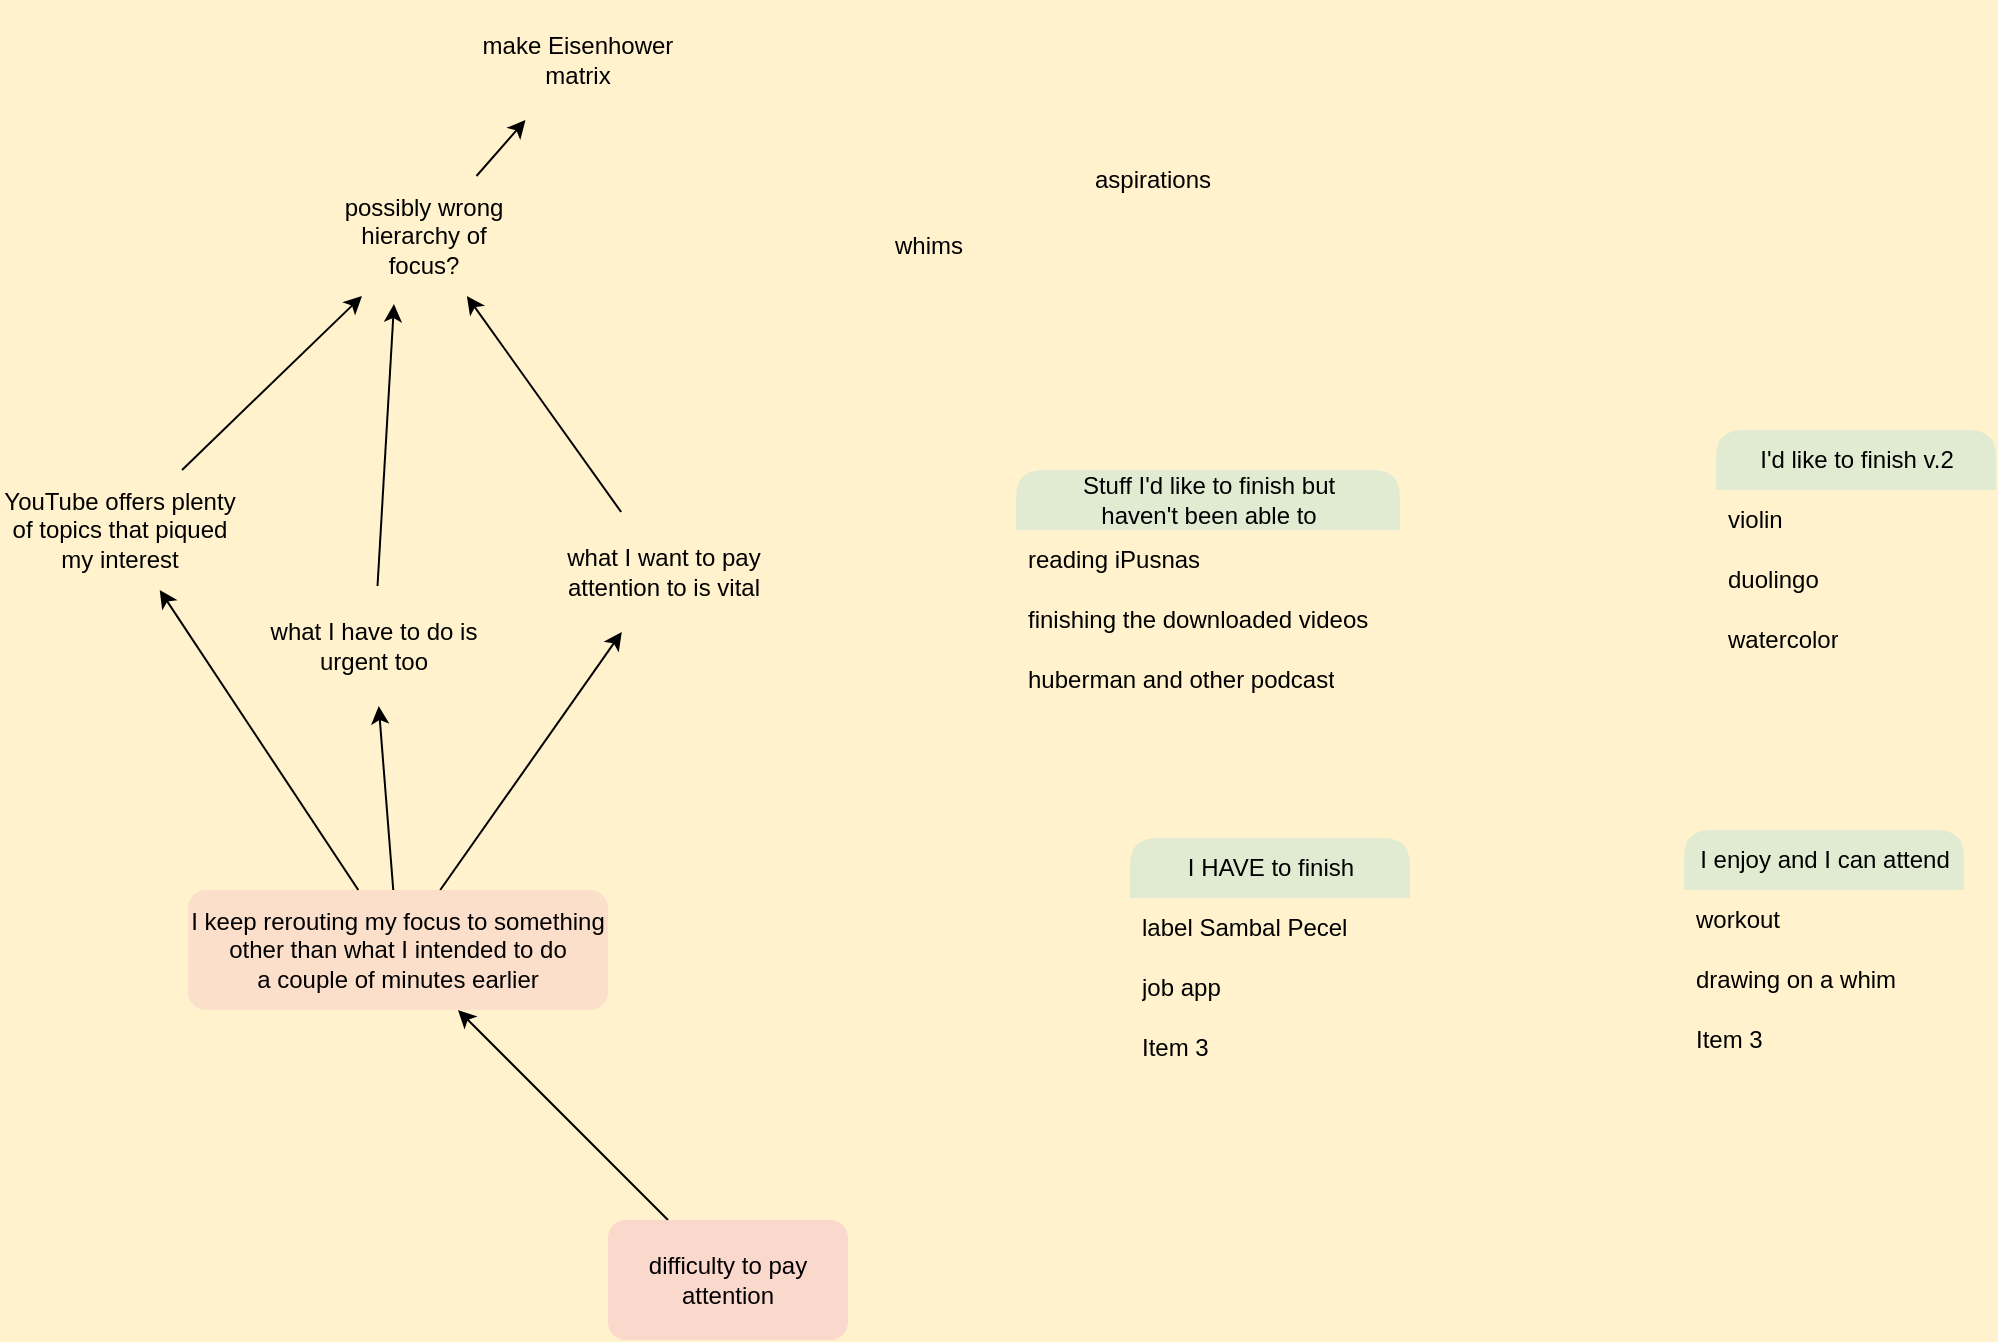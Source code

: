 <mxfile version="16.5.3" type="github">
  <diagram id="ZYMZuLUzT44L8vGFjHqO" name="Page-1">
    <mxGraphModel dx="1837" dy="1118" grid="0" gridSize="10" guides="1" tooltips="1" connect="1" arrows="1" fold="1" page="1" pageScale="1" pageWidth="3300" pageHeight="2339" background="#FFF2CC" math="0" shadow="0">
      <root>
        <mxCell id="0" />
        <mxCell id="1" parent="0" />
        <mxCell id="0jpGFAtup0iEp4XTSRVc-11" style="edgeStyle=none;rounded=0;orthogonalLoop=1;jettySize=auto;html=1;fontFamily=Helvetica;fontSize=12;fontColor=default;" edge="1" parent="1" source="2gM6KyMeXfKgpK_SRV94-2" target="0jpGFAtup0iEp4XTSRVc-6">
          <mxGeometry relative="1" as="geometry" />
        </mxCell>
        <mxCell id="2gM6KyMeXfKgpK_SRV94-2" value="YouTube offers plenty of topics that piqued my interest" style="whiteSpace=wrap;html=1;strokeColor=none;fillColor=none;" parent="1" vertex="1">
          <mxGeometry x="217" y="284" width="120" height="60" as="geometry" />
        </mxCell>
        <mxCell id="0jpGFAtup0iEp4XTSRVc-8" style="edgeStyle=none;rounded=0;orthogonalLoop=1;jettySize=auto;html=1;fontFamily=Helvetica;fontSize=12;fontColor=default;" edge="1" parent="1" source="2gM6KyMeXfKgpK_SRV94-3" target="0jpGFAtup0iEp4XTSRVc-1">
          <mxGeometry relative="1" as="geometry" />
        </mxCell>
        <mxCell id="0jpGFAtup0iEp4XTSRVc-9" style="edgeStyle=none;rounded=0;orthogonalLoop=1;jettySize=auto;html=1;fontFamily=Helvetica;fontSize=12;fontColor=default;" edge="1" parent="1" source="2gM6KyMeXfKgpK_SRV94-3" target="2gM6KyMeXfKgpK_SRV94-4">
          <mxGeometry relative="1" as="geometry" />
        </mxCell>
        <mxCell id="0jpGFAtup0iEp4XTSRVc-10" style="edgeStyle=none;rounded=0;orthogonalLoop=1;jettySize=auto;html=1;fontFamily=Helvetica;fontSize=12;fontColor=default;" edge="1" parent="1" source="2gM6KyMeXfKgpK_SRV94-3" target="2gM6KyMeXfKgpK_SRV94-2">
          <mxGeometry relative="1" as="geometry" />
        </mxCell>
        <mxCell id="2gM6KyMeXfKgpK_SRV94-3" value="I keep rerouting my focus to something&lt;br&gt;other than what I intended to do&lt;br&gt;a couple of minutes earlier" style="whiteSpace=wrap;html=1;fillColor=#f8cecc;strokeColor=none;rounded=1;opacity=50;" parent="1" vertex="1">
          <mxGeometry x="311" y="494" width="210" height="60" as="geometry" />
        </mxCell>
        <mxCell id="0jpGFAtup0iEp4XTSRVc-13" style="edgeStyle=none;rounded=0;orthogonalLoop=1;jettySize=auto;html=1;fontFamily=Helvetica;fontSize=12;fontColor=default;" edge="1" parent="1" source="2gM6KyMeXfKgpK_SRV94-4" target="0jpGFAtup0iEp4XTSRVc-6">
          <mxGeometry relative="1" as="geometry" />
        </mxCell>
        <mxCell id="2gM6KyMeXfKgpK_SRV94-4" value="what I want to pay attention to is vital" style="whiteSpace=wrap;html=1;fillColor=none;strokeColor=none;" parent="1" vertex="1">
          <mxGeometry x="489" y="305" width="120" height="60" as="geometry" />
        </mxCell>
        <mxCell id="0jpGFAtup0iEp4XTSRVc-12" style="edgeStyle=none;rounded=0;orthogonalLoop=1;jettySize=auto;html=1;entryX=0.375;entryY=1.067;entryDx=0;entryDy=0;entryPerimeter=0;fontFamily=Helvetica;fontSize=12;fontColor=default;" edge="1" parent="1" source="0jpGFAtup0iEp4XTSRVc-1" target="0jpGFAtup0iEp4XTSRVc-6">
          <mxGeometry relative="1" as="geometry" />
        </mxCell>
        <mxCell id="0jpGFAtup0iEp4XTSRVc-1" value="what I have to do is urgent too" style="whiteSpace=wrap;html=1;fillColor=none;strokeColor=none;" vertex="1" parent="1">
          <mxGeometry x="344" y="342" width="120" height="60" as="geometry" />
        </mxCell>
        <mxCell id="0jpGFAtup0iEp4XTSRVc-15" style="edgeStyle=none;rounded=0;orthogonalLoop=1;jettySize=auto;html=1;fontFamily=Helvetica;fontSize=12;fontColor=default;" edge="1" parent="1" source="0jpGFAtup0iEp4XTSRVc-6" target="0jpGFAtup0iEp4XTSRVc-14">
          <mxGeometry relative="1" as="geometry" />
        </mxCell>
        <mxCell id="0jpGFAtup0iEp4XTSRVc-6" value="possibly wrong hierarchy of&lt;br&gt;focus?" style="whiteSpace=wrap;html=1;fillColor=none;strokeColor=none;" vertex="1" parent="1">
          <mxGeometry x="369" y="137" width="120" height="60" as="geometry" />
        </mxCell>
        <mxCell id="0jpGFAtup0iEp4XTSRVc-14" value="make Eisenhower matrix" style="whiteSpace=wrap;html=1;rounded=0;fontFamily=Helvetica;fontSize=12;fontColor=default;fillColor=none;opacity=50;strokeColor=none;" vertex="1" parent="1">
          <mxGeometry x="446" y="49" width="120" height="60" as="geometry" />
        </mxCell>
        <mxCell id="0jpGFAtup0iEp4XTSRVc-27" style="rounded=0;orthogonalLoop=1;jettySize=auto;html=1;fontFamily=Helvetica;fontSize=12;fontColor=default;" edge="1" parent="1" source="0jpGFAtup0iEp4XTSRVc-26" target="2gM6KyMeXfKgpK_SRV94-3">
          <mxGeometry relative="1" as="geometry" />
        </mxCell>
        <mxCell id="0jpGFAtup0iEp4XTSRVc-26" value="difficulty to pay attention" style="whiteSpace=wrap;html=1;rounded=1;fontFamily=Helvetica;fontSize=12;fillColor=#f8cecc;opacity=70;strokeColor=none;" vertex="1" parent="1">
          <mxGeometry x="521" y="659" width="120" height="60" as="geometry" />
        </mxCell>
        <mxCell id="0jpGFAtup0iEp4XTSRVc-31" value="&lt;span&gt;Stuff I&#39;d like to finish but &lt;br&gt;haven&#39;t been able to&lt;br&gt;&lt;/span&gt;" style="swimlane;fontStyle=0;childLayout=stackLayout;horizontal=1;startSize=30;horizontalStack=0;resizeParent=1;resizeParentMax=0;resizeLast=0;collapsible=1;marginBottom=0;rounded=1;fontFamily=Helvetica;fontSize=12;fillColor=#d5e8d4;opacity=70;html=1;strokeColor=none;" vertex="1" parent="1">
          <mxGeometry x="725" y="284" width="192" height="120" as="geometry">
            <mxRectangle x="763" y="460" width="46" height="30" as="alternateBounds" />
          </mxGeometry>
        </mxCell>
        <mxCell id="0jpGFAtup0iEp4XTSRVc-32" value="reading iPusnas" style="text;strokeColor=none;fillColor=none;align=left;verticalAlign=middle;spacingLeft=4;spacingRight=4;overflow=hidden;points=[[0,0.5],[1,0.5]];portConstraint=eastwest;rotatable=0;rounded=1;fontFamily=Helvetica;fontSize=12;fontColor=default;opacity=70;html=1;" vertex="1" parent="0jpGFAtup0iEp4XTSRVc-31">
          <mxGeometry y="30" width="192" height="30" as="geometry" />
        </mxCell>
        <mxCell id="0jpGFAtup0iEp4XTSRVc-33" value="finishing the downloaded videos" style="text;strokeColor=none;fillColor=none;align=left;verticalAlign=middle;spacingLeft=4;spacingRight=4;overflow=hidden;points=[[0,0.5],[1,0.5]];portConstraint=eastwest;rotatable=0;rounded=1;fontFamily=Helvetica;fontSize=12;fontColor=default;opacity=70;html=1;" vertex="1" parent="0jpGFAtup0iEp4XTSRVc-31">
          <mxGeometry y="60" width="192" height="30" as="geometry" />
        </mxCell>
        <mxCell id="0jpGFAtup0iEp4XTSRVc-56" value="huberman and other podcast" style="text;strokeColor=none;fillColor=none;align=left;verticalAlign=middle;spacingLeft=4;spacingRight=4;overflow=hidden;points=[[0,0.5],[1,0.5]];portConstraint=eastwest;rotatable=0;rounded=1;fontFamily=Helvetica;fontSize=12;fontColor=default;opacity=70;html=1;" vertex="1" parent="0jpGFAtup0iEp4XTSRVc-31">
          <mxGeometry y="90" width="192" height="30" as="geometry" />
        </mxCell>
        <mxCell id="0jpGFAtup0iEp4XTSRVc-41" value="I HAVE to finish" style="swimlane;fontStyle=0;childLayout=stackLayout;horizontal=1;startSize=30;horizontalStack=0;resizeParent=1;resizeParentMax=0;resizeLast=0;collapsible=1;marginBottom=0;rounded=1;fontFamily=Helvetica;fontSize=12;fontColor=default;fillColor=#d5e8d4;opacity=70;html=1;strokeColor=none;" vertex="1" parent="1">
          <mxGeometry x="782" y="468" width="140" height="120" as="geometry" />
        </mxCell>
        <mxCell id="0jpGFAtup0iEp4XTSRVc-42" value="label Sambal Pecel" style="text;strokeColor=none;fillColor=none;align=left;verticalAlign=middle;spacingLeft=4;spacingRight=4;overflow=hidden;points=[[0,0.5],[1,0.5]];portConstraint=eastwest;rotatable=0;rounded=1;fontFamily=Helvetica;fontSize=12;fontColor=default;startSize=30;opacity=70;html=1;" vertex="1" parent="0jpGFAtup0iEp4XTSRVc-41">
          <mxGeometry y="30" width="140" height="30" as="geometry" />
        </mxCell>
        <mxCell id="0jpGFAtup0iEp4XTSRVc-43" value="job app" style="text;strokeColor=none;fillColor=none;align=left;verticalAlign=middle;spacingLeft=4;spacingRight=4;overflow=hidden;points=[[0,0.5],[1,0.5]];portConstraint=eastwest;rotatable=0;rounded=1;fontFamily=Helvetica;fontSize=12;fontColor=default;startSize=30;opacity=70;html=1;" vertex="1" parent="0jpGFAtup0iEp4XTSRVc-41">
          <mxGeometry y="60" width="140" height="30" as="geometry" />
        </mxCell>
        <mxCell id="0jpGFAtup0iEp4XTSRVc-44" value="Item 3" style="text;strokeColor=none;fillColor=none;align=left;verticalAlign=middle;spacingLeft=4;spacingRight=4;overflow=hidden;points=[[0,0.5],[1,0.5]];portConstraint=eastwest;rotatable=0;rounded=1;fontFamily=Helvetica;fontSize=12;fontColor=default;startSize=30;opacity=70;html=1;" vertex="1" parent="0jpGFAtup0iEp4XTSRVc-41">
          <mxGeometry y="90" width="140" height="30" as="geometry" />
        </mxCell>
        <mxCell id="0jpGFAtup0iEp4XTSRVc-47" value="I&#39;d like to finish v.2" style="swimlane;fontStyle=0;childLayout=stackLayout;horizontal=1;startSize=30;horizontalStack=0;resizeParent=1;resizeParentMax=0;resizeLast=0;collapsible=1;marginBottom=0;rounded=1;fontFamily=Helvetica;fontSize=12;fontColor=default;fillColor=#d5e8d4;opacity=70;html=1;strokeColor=none;" vertex="1" parent="1">
          <mxGeometry x="1075" y="264" width="140" height="120" as="geometry" />
        </mxCell>
        <mxCell id="0jpGFAtup0iEp4XTSRVc-48" value="violin" style="text;strokeColor=none;fillColor=none;align=left;verticalAlign=middle;spacingLeft=4;spacingRight=4;overflow=hidden;points=[[0,0.5],[1,0.5]];portConstraint=eastwest;rotatable=0;rounded=1;fontFamily=Helvetica;fontSize=12;fontColor=default;startSize=30;opacity=70;html=1;" vertex="1" parent="0jpGFAtup0iEp4XTSRVc-47">
          <mxGeometry y="30" width="140" height="30" as="geometry" />
        </mxCell>
        <mxCell id="0jpGFAtup0iEp4XTSRVc-49" value="duolingo" style="text;strokeColor=none;fillColor=none;align=left;verticalAlign=middle;spacingLeft=4;spacingRight=4;overflow=hidden;points=[[0,0.5],[1,0.5]];portConstraint=eastwest;rotatable=0;rounded=1;fontFamily=Helvetica;fontSize=12;fontColor=default;startSize=30;opacity=70;html=1;" vertex="1" parent="0jpGFAtup0iEp4XTSRVc-47">
          <mxGeometry y="60" width="140" height="30" as="geometry" />
        </mxCell>
        <mxCell id="0jpGFAtup0iEp4XTSRVc-50" value="watercolor" style="text;strokeColor=none;fillColor=none;align=left;verticalAlign=middle;spacingLeft=4;spacingRight=4;overflow=hidden;points=[[0,0.5],[1,0.5]];portConstraint=eastwest;rotatable=0;rounded=1;fontFamily=Helvetica;fontSize=12;fontColor=default;startSize=30;opacity=70;html=1;" vertex="1" parent="0jpGFAtup0iEp4XTSRVc-47">
          <mxGeometry y="90" width="140" height="30" as="geometry" />
        </mxCell>
        <mxCell id="0jpGFAtup0iEp4XTSRVc-51" value="I enjoy and I can attend" style="swimlane;fontStyle=0;childLayout=stackLayout;horizontal=1;startSize=30;horizontalStack=0;resizeParent=1;resizeParentMax=0;resizeLast=0;collapsible=1;marginBottom=0;rounded=1;fontFamily=Helvetica;fontSize=12;fontColor=default;fillColor=#d5e8d4;opacity=70;html=1;strokeColor=none;" vertex="1" parent="1">
          <mxGeometry x="1059" y="464" width="140" height="120" as="geometry" />
        </mxCell>
        <mxCell id="0jpGFAtup0iEp4XTSRVc-52" value="workout" style="text;strokeColor=none;fillColor=none;align=left;verticalAlign=middle;spacingLeft=4;spacingRight=4;overflow=hidden;points=[[0,0.5],[1,0.5]];portConstraint=eastwest;rotatable=0;rounded=1;fontFamily=Helvetica;fontSize=12;fontColor=default;startSize=30;opacity=70;html=1;" vertex="1" parent="0jpGFAtup0iEp4XTSRVc-51">
          <mxGeometry y="30" width="140" height="30" as="geometry" />
        </mxCell>
        <mxCell id="0jpGFAtup0iEp4XTSRVc-53" value="drawing on a whim" style="text;strokeColor=none;fillColor=none;align=left;verticalAlign=middle;spacingLeft=4;spacingRight=4;overflow=hidden;points=[[0,0.5],[1,0.5]];portConstraint=eastwest;rotatable=0;rounded=1;fontFamily=Helvetica;fontSize=12;fontColor=default;startSize=30;opacity=70;html=1;" vertex="1" parent="0jpGFAtup0iEp4XTSRVc-51">
          <mxGeometry y="60" width="140" height="30" as="geometry" />
        </mxCell>
        <mxCell id="0jpGFAtup0iEp4XTSRVc-54" value="Item 3" style="text;strokeColor=none;fillColor=none;align=left;verticalAlign=middle;spacingLeft=4;spacingRight=4;overflow=hidden;points=[[0,0.5],[1,0.5]];portConstraint=eastwest;rotatable=0;rounded=1;fontFamily=Helvetica;fontSize=12;fontColor=default;startSize=30;opacity=70;html=1;" vertex="1" parent="0jpGFAtup0iEp4XTSRVc-51">
          <mxGeometry y="90" width="140" height="30" as="geometry" />
        </mxCell>
        <mxCell id="0jpGFAtup0iEp4XTSRVc-57" value="whims&lt;br&gt;" style="text;html=1;align=center;verticalAlign=middle;resizable=0;points=[];autosize=1;strokeColor=none;fillColor=none;fontSize=12;fontFamily=Helvetica;fontColor=default;" vertex="1" parent="1">
          <mxGeometry x="659" y="163" width="44" height="18" as="geometry" />
        </mxCell>
        <mxCell id="0jpGFAtup0iEp4XTSRVc-58" value="aspirations" style="text;html=1;align=center;verticalAlign=middle;resizable=0;points=[];autosize=1;strokeColor=none;fillColor=none;fontSize=12;fontFamily=Helvetica;fontColor=default;" vertex="1" parent="1">
          <mxGeometry x="759" y="130" width="68" height="18" as="geometry" />
        </mxCell>
      </root>
    </mxGraphModel>
  </diagram>
</mxfile>
